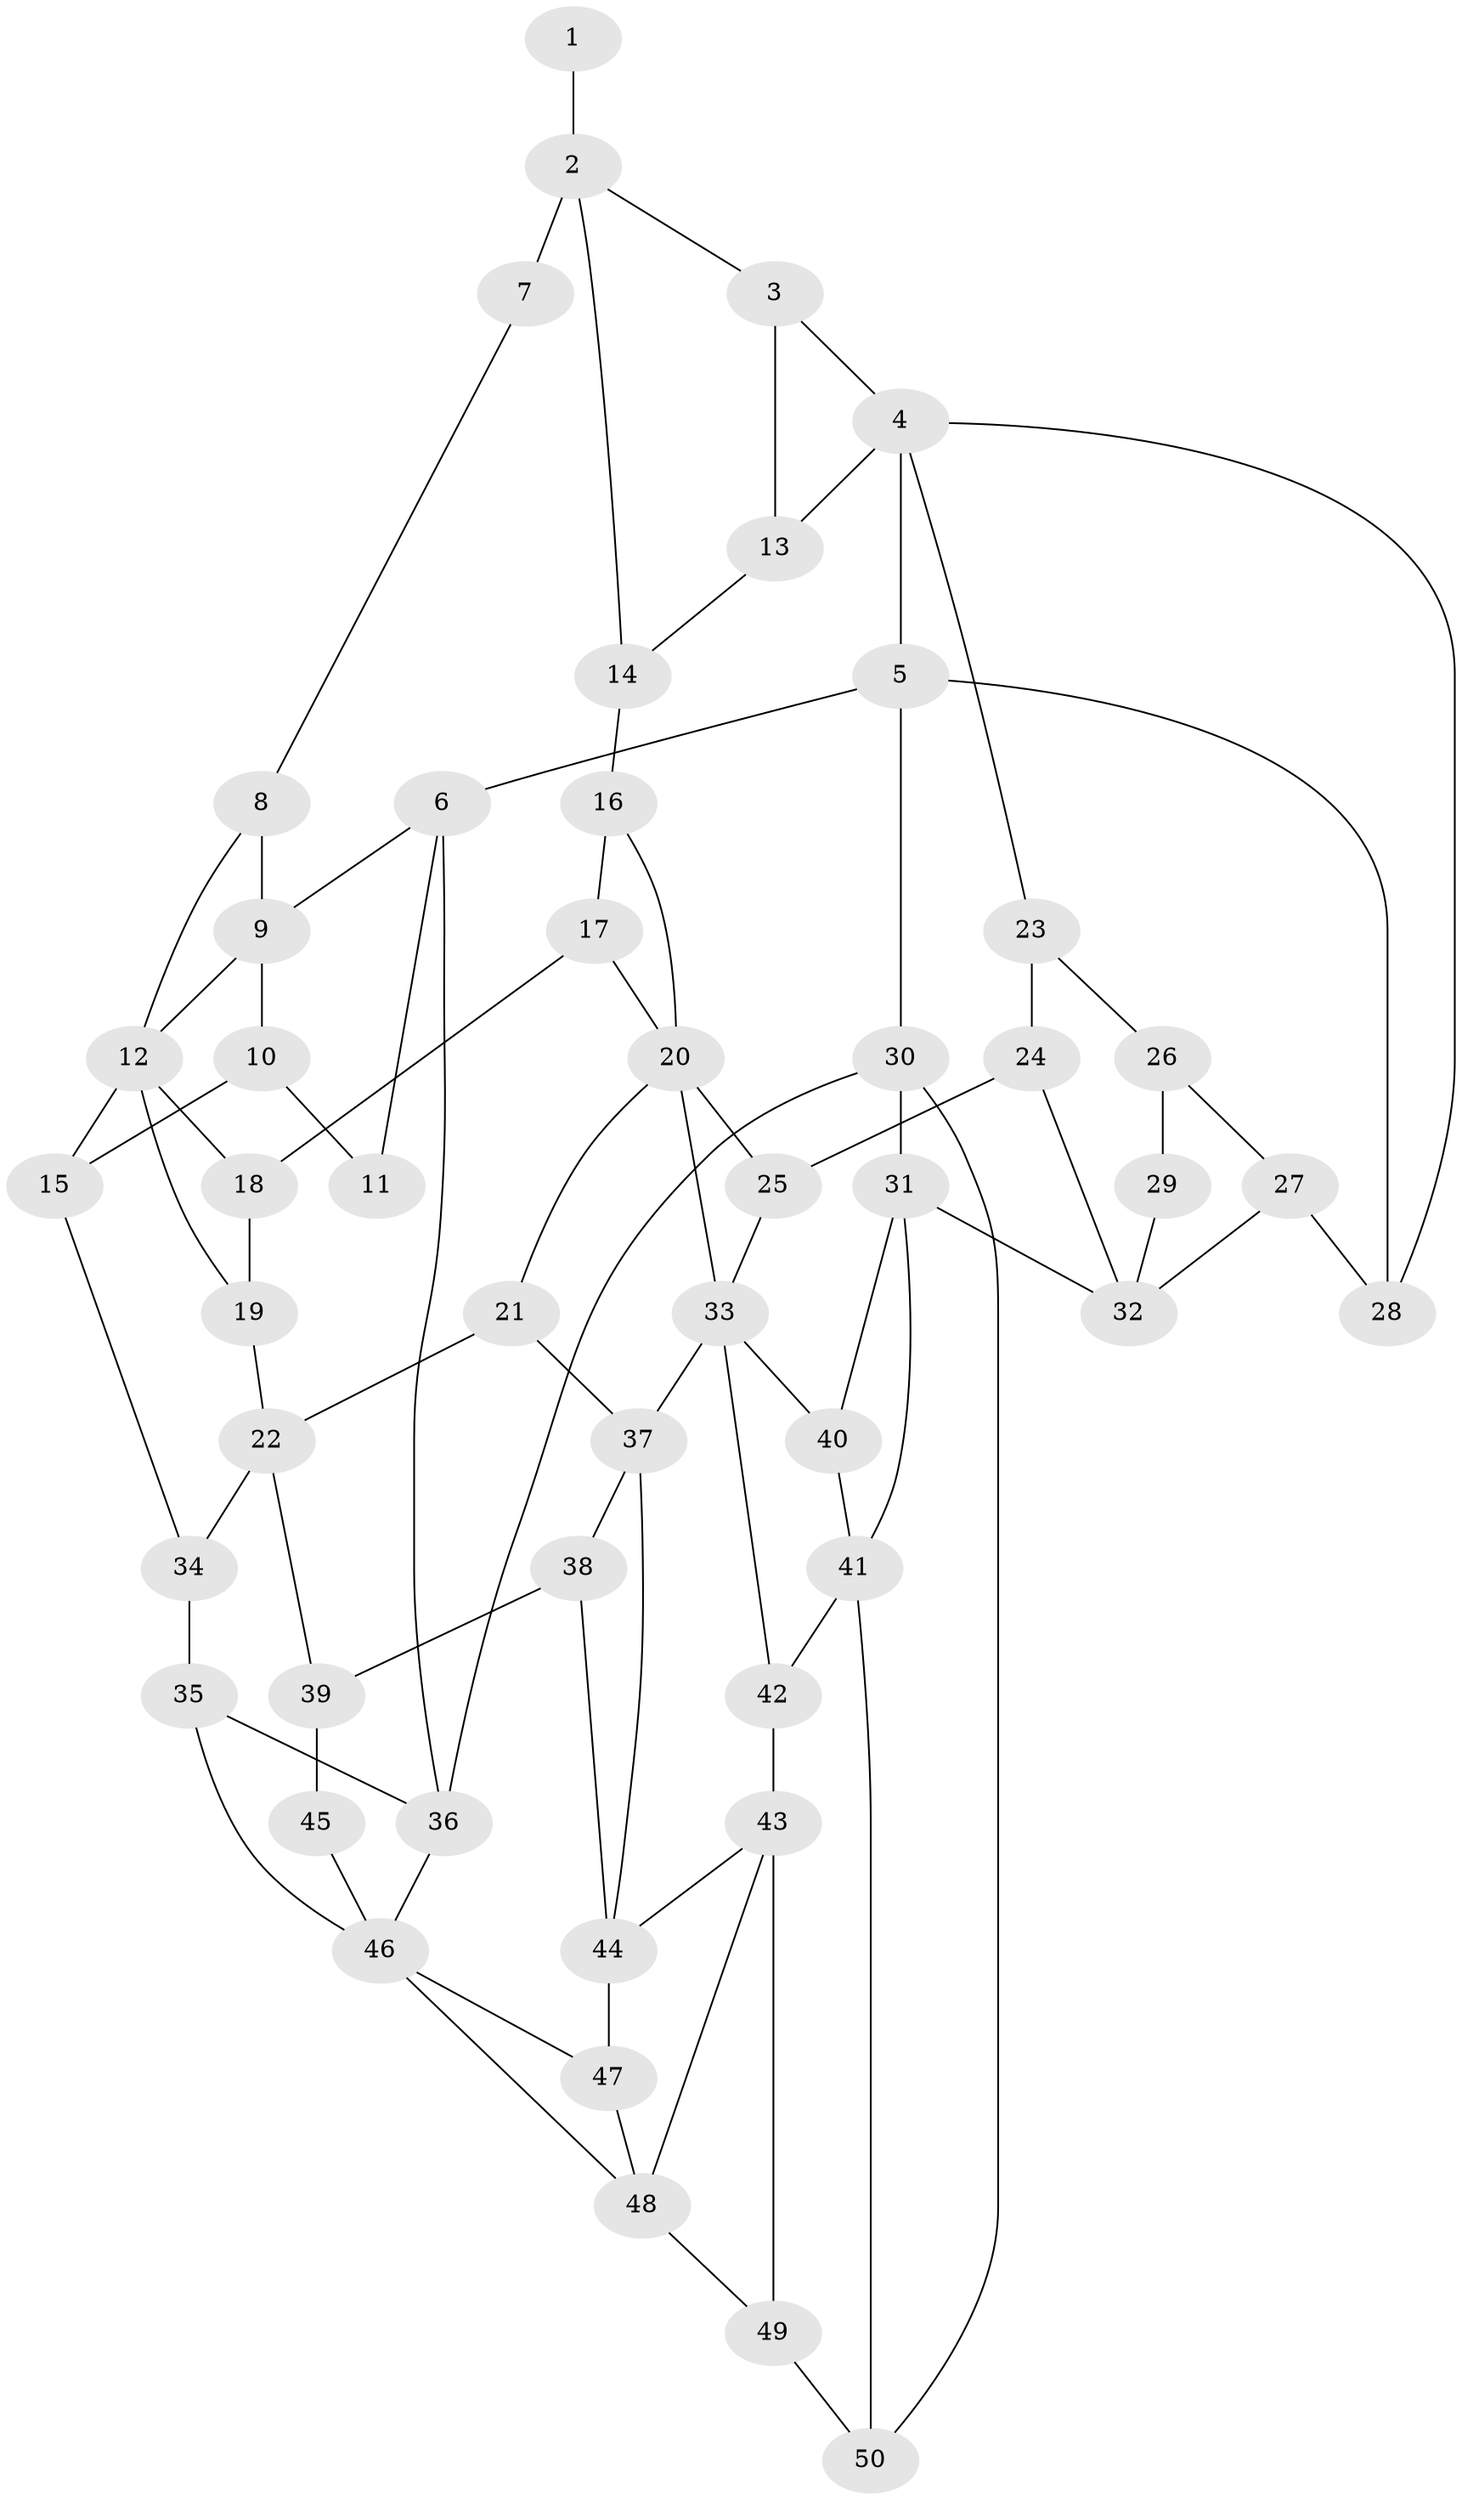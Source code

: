 // original degree distribution, {3: 0.03, 5: 0.49, 4: 0.24, 6: 0.24}
// Generated by graph-tools (version 1.1) at 2025/38/03/09/25 02:38:29]
// undirected, 50 vertices, 84 edges
graph export_dot {
graph [start="1"]
  node [color=gray90,style=filled];
  1;
  2;
  3;
  4;
  5;
  6;
  7;
  8;
  9;
  10;
  11;
  12;
  13;
  14;
  15;
  16;
  17;
  18;
  19;
  20;
  21;
  22;
  23;
  24;
  25;
  26;
  27;
  28;
  29;
  30;
  31;
  32;
  33;
  34;
  35;
  36;
  37;
  38;
  39;
  40;
  41;
  42;
  43;
  44;
  45;
  46;
  47;
  48;
  49;
  50;
  1 -- 2 [weight=2.0];
  2 -- 3 [weight=1.0];
  2 -- 7 [weight=2.0];
  2 -- 14 [weight=1.0];
  3 -- 4 [weight=1.0];
  3 -- 13 [weight=1.0];
  4 -- 5 [weight=1.0];
  4 -- 13 [weight=1.0];
  4 -- 23 [weight=1.0];
  4 -- 28 [weight=1.0];
  5 -- 6 [weight=1.0];
  5 -- 28 [weight=1.0];
  5 -- 30 [weight=1.0];
  6 -- 9 [weight=1.0];
  6 -- 11 [weight=1.0];
  6 -- 36 [weight=1.0];
  7 -- 8 [weight=1.0];
  8 -- 9 [weight=1.0];
  8 -- 12 [weight=1.0];
  9 -- 10 [weight=2.0];
  9 -- 12 [weight=1.0];
  10 -- 11 [weight=2.0];
  10 -- 15 [weight=2.0];
  12 -- 15 [weight=1.0];
  12 -- 18 [weight=1.0];
  12 -- 19 [weight=1.0];
  13 -- 14 [weight=1.0];
  14 -- 16 [weight=1.0];
  15 -- 34 [weight=1.0];
  16 -- 17 [weight=2.0];
  16 -- 20 [weight=1.0];
  17 -- 18 [weight=1.0];
  17 -- 20 [weight=1.0];
  18 -- 19 [weight=1.0];
  19 -- 22 [weight=1.0];
  20 -- 21 [weight=1.0];
  20 -- 25 [weight=1.0];
  20 -- 33 [weight=1.0];
  21 -- 22 [weight=1.0];
  21 -- 37 [weight=1.0];
  22 -- 34 [weight=1.0];
  22 -- 39 [weight=1.0];
  23 -- 24 [weight=1.0];
  23 -- 26 [weight=1.0];
  24 -- 25 [weight=1.0];
  24 -- 32 [weight=1.0];
  25 -- 33 [weight=1.0];
  26 -- 27 [weight=1.0];
  26 -- 29 [weight=2.0];
  27 -- 28 [weight=1.0];
  27 -- 32 [weight=1.0];
  29 -- 32 [weight=2.0];
  30 -- 31 [weight=1.0];
  30 -- 36 [weight=1.0];
  30 -- 50 [weight=1.0];
  31 -- 32 [weight=2.0];
  31 -- 40 [weight=1.0];
  31 -- 41 [weight=1.0];
  33 -- 37 [weight=2.0];
  33 -- 40 [weight=1.0];
  33 -- 42 [weight=1.0];
  34 -- 35 [weight=1.0];
  35 -- 36 [weight=1.0];
  35 -- 46 [weight=1.0];
  36 -- 46 [weight=1.0];
  37 -- 38 [weight=1.0];
  37 -- 44 [weight=1.0];
  38 -- 39 [weight=1.0];
  38 -- 44 [weight=1.0];
  39 -- 45 [weight=1.0];
  40 -- 41 [weight=1.0];
  41 -- 42 [weight=2.0];
  41 -- 50 [weight=2.0];
  42 -- 43 [weight=2.0];
  43 -- 44 [weight=1.0];
  43 -- 48 [weight=1.0];
  43 -- 49 [weight=2.0];
  44 -- 47 [weight=1.0];
  45 -- 46 [weight=2.0];
  46 -- 47 [weight=1.0];
  46 -- 48 [weight=1.0];
  47 -- 48 [weight=1.0];
  48 -- 49 [weight=1.0];
  49 -- 50 [weight=1.0];
}
